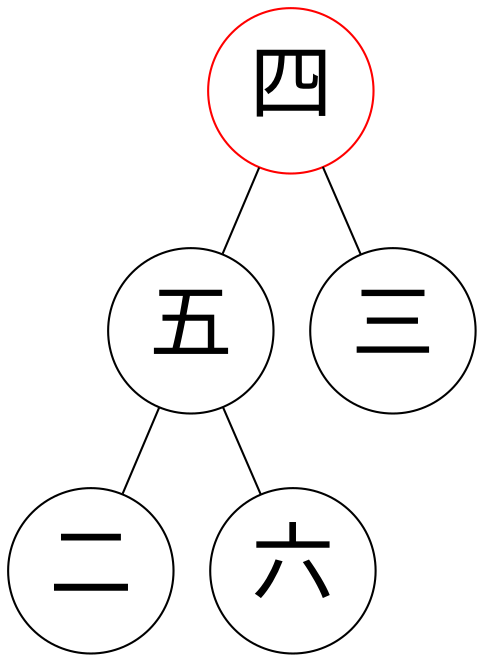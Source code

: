 graph binaryTree{
    node[style=filled,shape=circle,fontcolor=black,
    fontsize=40,fillcolor=white];
   // root[fontcolor=black,fontsize=40];
    四--五;四[color=red,style=fill];
    五--{二,六};
    四--三;


}